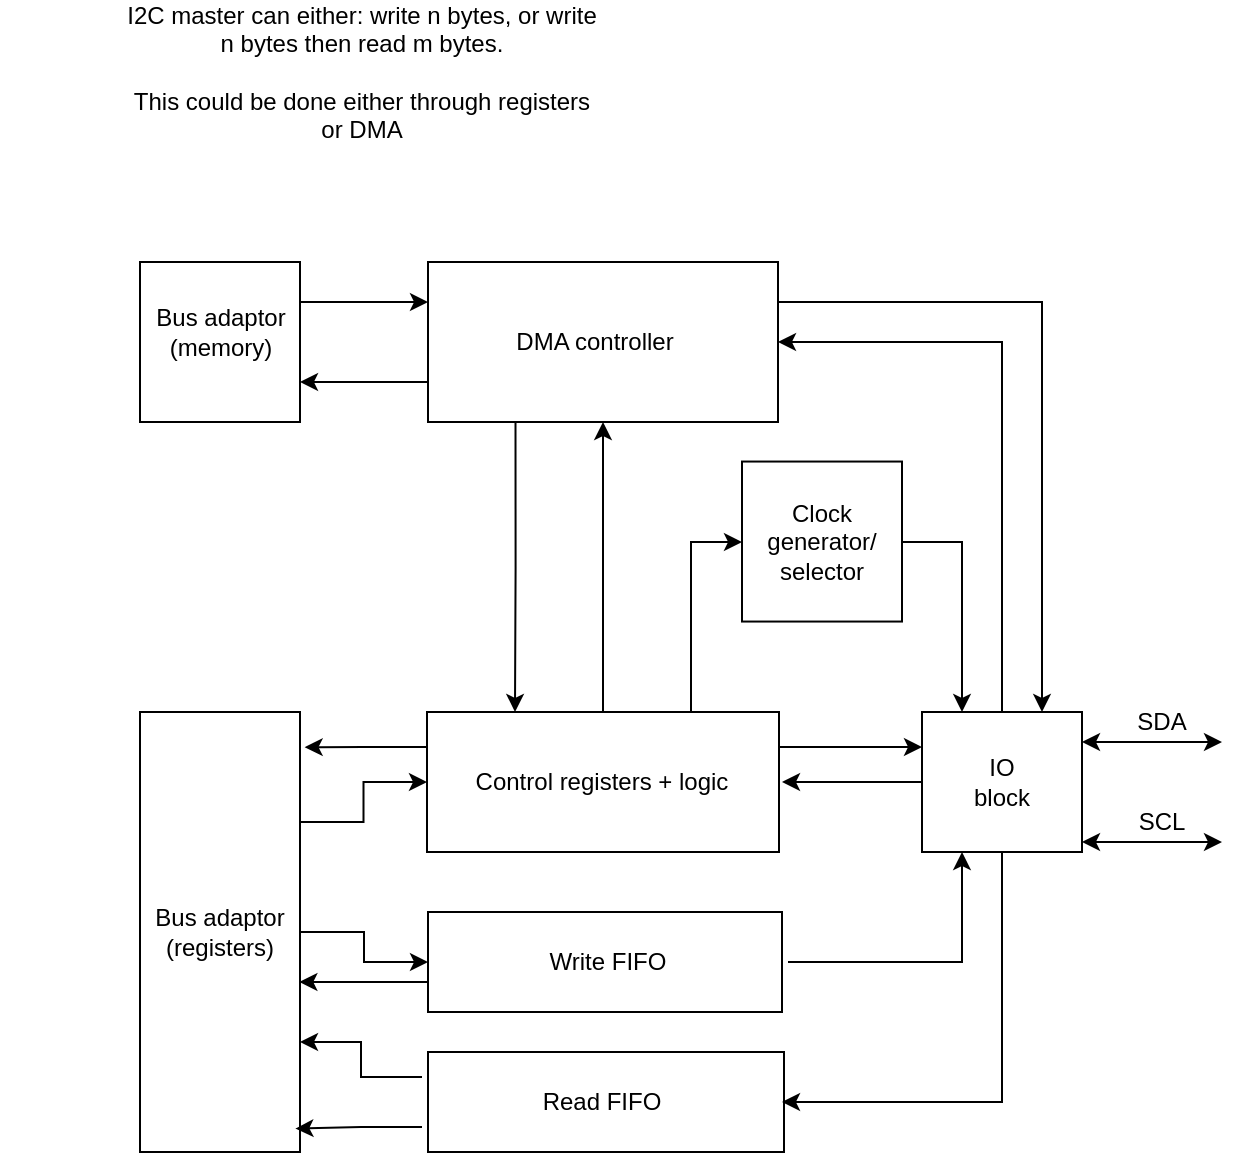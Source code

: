 <mxfile version="11.1.4" type="device"><diagram id="o-Mh_572kR9vFEEVjQkX" name="Page-1"><mxGraphModel dx="768" dy="480" grid="1" gridSize="10" guides="1" tooltips="1" connect="1" arrows="1" fold="1" page="1" pageScale="1" pageWidth="850" pageHeight="1100" math="0" shadow="0"><root><mxCell id="0"/><mxCell id="1" parent="0"/><mxCell id="uivmyhz94ufAJXNERuxA-1" value="I2C master can either: write n bytes, or write n bytes then read m bytes.&lt;br&gt;&lt;br&gt;This could be done either through registers or DMA" style="text;html=1;strokeColor=none;fillColor=none;align=center;verticalAlign=middle;whiteSpace=wrap;rounded=0;" parent="1" vertex="1"><mxGeometry x="150" y="40" width="240" height="70" as="geometry"/></mxCell><mxCell id="uivmyhz94ufAJXNERuxA-7" value="" style="group" parent="1" vertex="1" connectable="0"><mxGeometry x="159" y="170" width="80" height="80" as="geometry"/></mxCell><mxCell id="uivmyhz94ufAJXNERuxA-18" value="" style="group" parent="uivmyhz94ufAJXNERuxA-7" vertex="1" connectable="0"><mxGeometry width="80" height="80" as="geometry"/></mxCell><mxCell id="uivmyhz94ufAJXNERuxA-3" value="" style="whiteSpace=wrap;html=1;aspect=fixed;" parent="uivmyhz94ufAJXNERuxA-18" vertex="1"><mxGeometry width="80" height="80" as="geometry"/></mxCell><mxCell id="uivmyhz94ufAJXNERuxA-4" value="Bus adaptor&lt;br&gt;(memory)" style="text;html=1;resizable=0;autosize=1;align=center;verticalAlign=middle;points=[];fillColor=none;strokeColor=none;rounded=0;" parent="uivmyhz94ufAJXNERuxA-18" vertex="1"><mxGeometry y="20" width="80" height="30" as="geometry"/></mxCell><mxCell id="uivmyhz94ufAJXNERuxA-14" value="" style="rounded=0;whiteSpace=wrap;html=1;" parent="1" vertex="1"><mxGeometry x="303" y="495" width="177" height="50" as="geometry"/></mxCell><mxCell id="uivmyhz94ufAJXNERuxA-15" value="" style="rounded=0;whiteSpace=wrap;html=1;" parent="1" vertex="1"><mxGeometry x="303" y="565" width="178" height="50" as="geometry"/></mxCell><mxCell id="uivmyhz94ufAJXNERuxA-16" value="" style="group" parent="1" vertex="1" connectable="0"><mxGeometry x="89" y="350" width="220" height="260" as="geometry"/></mxCell><mxCell id="uivmyhz94ufAJXNERuxA-2" value="" style="rounded=0;whiteSpace=wrap;html=1;rotation=90;" parent="uivmyhz94ufAJXNERuxA-16" vertex="1"><mxGeometry y="115" width="220" height="80" as="geometry"/></mxCell><mxCell id="uivmyhz94ufAJXNERuxA-8" value="Bus adaptor (registers)" style="text;html=1;strokeColor=none;fillColor=none;align=center;verticalAlign=middle;whiteSpace=wrap;rounded=0;" parent="uivmyhz94ufAJXNERuxA-16" vertex="1"><mxGeometry x="70" y="50" width="80" height="210" as="geometry"/></mxCell><mxCell id="uivmyhz94ufAJXNERuxA-17" value="" style="group" parent="1" vertex="1" connectable="0"><mxGeometry x="303" y="170" width="180" height="80" as="geometry"/></mxCell><mxCell id="uivmyhz94ufAJXNERuxA-10" value="" style="rounded=0;whiteSpace=wrap;html=1;" parent="uivmyhz94ufAJXNERuxA-17" vertex="1"><mxGeometry width="175" height="80" as="geometry"/></mxCell><mxCell id="uivmyhz94ufAJXNERuxA-12" value="DMA controller" style="text;html=1;resizable=0;autosize=1;align=center;verticalAlign=middle;points=[];fillColor=none;strokeColor=none;rounded=0;" parent="uivmyhz94ufAJXNERuxA-17" vertex="1"><mxGeometry x="37.5" y="30" width="90" height="20" as="geometry"/></mxCell><mxCell id="uivmyhz94ufAJXNERuxA-20" value="" style="group" parent="1" vertex="1" connectable="0"><mxGeometry x="300" y="395" width="180" height="70" as="geometry"/></mxCell><mxCell id="uivmyhz94ufAJXNERuxA-13" value="" style="rounded=0;whiteSpace=wrap;html=1;" parent="uivmyhz94ufAJXNERuxA-20" vertex="1"><mxGeometry x="2.5" width="176" height="70" as="geometry"/></mxCell><mxCell id="uivmyhz94ufAJXNERuxA-19" value="Control registers + logic" style="text;html=1;strokeColor=none;fillColor=none;align=center;verticalAlign=middle;whiteSpace=wrap;rounded=0;" parent="uivmyhz94ufAJXNERuxA-20" vertex="1"><mxGeometry y="25" width="180" height="20" as="geometry"/></mxCell><mxCell id="uivmyhz94ufAJXNERuxA-24" value="" style="group" parent="1" vertex="1" connectable="0"><mxGeometry x="550" y="395" width="150" height="70" as="geometry"/></mxCell><mxCell id="uivmyhz94ufAJXNERuxA-21" value="" style="rounded=0;whiteSpace=wrap;html=1;" parent="uivmyhz94ufAJXNERuxA-24" vertex="1"><mxGeometry width="80" height="70" as="geometry"/></mxCell><mxCell id="aSVrWbykD2gIImZTBF1z-2" value="" style="endArrow=classic;startArrow=classic;html=1;" parent="uivmyhz94ufAJXNERuxA-24" edge="1"><mxGeometry width="50" height="50" relative="1" as="geometry"><mxPoint x="80" y="65" as="sourcePoint"/><mxPoint x="150" y="65" as="targetPoint"/></mxGeometry></mxCell><mxCell id="uivmyhz94ufAJXNERuxA-29" value="SCL" style="text;html=1;strokeColor=none;fillColor=none;align=center;verticalAlign=middle;whiteSpace=wrap;rounded=0;" parent="uivmyhz94ufAJXNERuxA-24" vertex="1"><mxGeometry x="100" y="45" width="40" height="20" as="geometry"/></mxCell><mxCell id="uivmyhz94ufAJXNERuxA-27" value="SDA" style="text;html=1;strokeColor=none;fillColor=none;align=center;verticalAlign=middle;whiteSpace=wrap;rounded=0;" parent="uivmyhz94ufAJXNERuxA-24" vertex="1"><mxGeometry x="100" y="-5" width="40" height="20" as="geometry"/></mxCell><mxCell id="3eFd74iLYehYDXjH7TUm-1" value="IO block" style="text;html=1;strokeColor=none;fillColor=none;align=center;verticalAlign=middle;whiteSpace=wrap;rounded=0;" parent="uivmyhz94ufAJXNERuxA-24" vertex="1"><mxGeometry x="20.167" y="25" width="40" height="20" as="geometry"/></mxCell><mxCell id="uivmyhz94ufAJXNERuxA-50" style="edgeStyle=orthogonalEdgeStyle;rounded=0;orthogonalLoop=1;jettySize=auto;html=1;exitX=1;exitY=0.5;exitDx=0;exitDy=0;entryX=0.25;entryY=1;entryDx=0;entryDy=0;" parent="1" source="uivmyhz94ufAJXNERuxA-25" target="uivmyhz94ufAJXNERuxA-21" edge="1"><mxGeometry relative="1" as="geometry"/></mxCell><mxCell id="uivmyhz94ufAJXNERuxA-61" style="edgeStyle=orthogonalEdgeStyle;rounded=0;orthogonalLoop=1;jettySize=auto;html=1;exitX=0;exitY=0.75;exitDx=0;exitDy=0;entryX=0.996;entryY=0.619;entryDx=0;entryDy=0;entryPerimeter=0;" parent="1" source="uivmyhz94ufAJXNERuxA-25" target="uivmyhz94ufAJXNERuxA-8" edge="1"><mxGeometry relative="1" as="geometry"/></mxCell><mxCell id="uivmyhz94ufAJXNERuxA-25" value="Write FIFO" style="text;html=1;strokeColor=none;fillColor=none;align=center;verticalAlign=middle;whiteSpace=wrap;rounded=0;" parent="1" vertex="1"><mxGeometry x="303" y="500" width="180" height="40" as="geometry"/></mxCell><mxCell id="uivmyhz94ufAJXNERuxA-55" style="edgeStyle=orthogonalEdgeStyle;rounded=0;orthogonalLoop=1;jettySize=auto;html=1;exitX=0;exitY=0.25;exitDx=0;exitDy=0;entryX=0.75;entryY=0;entryDx=0;entryDy=0;" parent="1" source="uivmyhz94ufAJXNERuxA-26" target="uivmyhz94ufAJXNERuxA-2" edge="1"><mxGeometry relative="1" as="geometry"/></mxCell><mxCell id="uivmyhz94ufAJXNERuxA-60" style="edgeStyle=orthogonalEdgeStyle;rounded=0;orthogonalLoop=1;jettySize=auto;html=1;exitX=0;exitY=0.75;exitDx=0;exitDy=0;entryX=0.971;entryY=0.968;entryDx=0;entryDy=0;entryPerimeter=0;" parent="1" source="uivmyhz94ufAJXNERuxA-26" target="uivmyhz94ufAJXNERuxA-8" edge="1"><mxGeometry relative="1" as="geometry"/></mxCell><mxCell id="uivmyhz94ufAJXNERuxA-26" value="Read FIFO" style="text;html=1;strokeColor=none;fillColor=none;align=center;verticalAlign=middle;whiteSpace=wrap;rounded=0;" parent="1" vertex="1"><mxGeometry x="300" y="565" width="180" height="50" as="geometry"/></mxCell><mxCell id="uivmyhz94ufAJXNERuxA-34" style="edgeStyle=orthogonalEdgeStyle;rounded=0;orthogonalLoop=1;jettySize=auto;html=1;exitX=1;exitY=0.25;exitDx=0;exitDy=0;entryX=0.75;entryY=0;entryDx=0;entryDy=0;" parent="1" source="uivmyhz94ufAJXNERuxA-10" target="uivmyhz94ufAJXNERuxA-21" edge="1"><mxGeometry relative="1" as="geometry"/></mxCell><mxCell id="uivmyhz94ufAJXNERuxA-36" style="edgeStyle=orthogonalEdgeStyle;rounded=0;orthogonalLoop=1;jettySize=auto;html=1;exitX=1;exitY=0.25;exitDx=0;exitDy=0;entryX=0;entryY=0.25;entryDx=0;entryDy=0;" parent="1" source="uivmyhz94ufAJXNERuxA-3" target="uivmyhz94ufAJXNERuxA-10" edge="1"><mxGeometry relative="1" as="geometry"/></mxCell><mxCell id="uivmyhz94ufAJXNERuxA-41" style="edgeStyle=orthogonalEdgeStyle;rounded=0;orthogonalLoop=1;jettySize=auto;html=1;exitX=1;exitY=0.25;exitDx=0;exitDy=0;entryX=0;entryY=0.25;entryDx=0;entryDy=0;" parent="1" source="uivmyhz94ufAJXNERuxA-13" target="uivmyhz94ufAJXNERuxA-21" edge="1"><mxGeometry relative="1" as="geometry"/></mxCell><mxCell id="uivmyhz94ufAJXNERuxA-43" style="edgeStyle=orthogonalEdgeStyle;rounded=0;orthogonalLoop=1;jettySize=auto;html=1;exitX=0;exitY=0.5;exitDx=0;exitDy=0;entryX=1;entryY=0.5;entryDx=0;entryDy=0;" parent="1" source="uivmyhz94ufAJXNERuxA-21" target="uivmyhz94ufAJXNERuxA-19" edge="1"><mxGeometry relative="1" as="geometry"/></mxCell><mxCell id="uivmyhz94ufAJXNERuxA-44" value="" style="group" parent="1" vertex="1" connectable="0"><mxGeometry x="460" y="269.774" width="80" height="80.226" as="geometry"/></mxCell><mxCell id="uivmyhz94ufAJXNERuxA-37" value="" style="whiteSpace=wrap;html=1;aspect=fixed;" parent="uivmyhz94ufAJXNERuxA-44" vertex="1"><mxGeometry width="80" height="80" as="geometry"/></mxCell><mxCell id="uivmyhz94ufAJXNERuxA-38" value="Clock generator/ selector" style="text;html=1;strokeColor=none;fillColor=none;align=center;verticalAlign=middle;whiteSpace=wrap;rounded=0;" parent="uivmyhz94ufAJXNERuxA-44" vertex="1"><mxGeometry y="0.226" width="80" height="80" as="geometry"/></mxCell><mxCell id="uivmyhz94ufAJXNERuxA-45" style="edgeStyle=orthogonalEdgeStyle;rounded=0;orthogonalLoop=1;jettySize=auto;html=1;exitX=0.5;exitY=0;exitDx=0;exitDy=0;entryX=1;entryY=0.5;entryDx=0;entryDy=0;" parent="1" source="uivmyhz94ufAJXNERuxA-21" target="uivmyhz94ufAJXNERuxA-10" edge="1"><mxGeometry relative="1" as="geometry"/></mxCell><mxCell id="uivmyhz94ufAJXNERuxA-46" style="edgeStyle=orthogonalEdgeStyle;rounded=0;orthogonalLoop=1;jettySize=auto;html=1;exitX=1;exitY=0.5;exitDx=0;exitDy=0;entryX=0.25;entryY=0;entryDx=0;entryDy=0;" parent="1" source="uivmyhz94ufAJXNERuxA-38" target="uivmyhz94ufAJXNERuxA-21" edge="1"><mxGeometry relative="1" as="geometry"/></mxCell><mxCell id="uivmyhz94ufAJXNERuxA-47" style="edgeStyle=orthogonalEdgeStyle;rounded=0;orthogonalLoop=1;jettySize=auto;html=1;exitX=0.75;exitY=0;exitDx=0;exitDy=0;entryX=0;entryY=0.5;entryDx=0;entryDy=0;" parent="1" source="uivmyhz94ufAJXNERuxA-13" target="uivmyhz94ufAJXNERuxA-38" edge="1"><mxGeometry relative="1" as="geometry"/></mxCell><mxCell id="uivmyhz94ufAJXNERuxA-48" style="edgeStyle=orthogonalEdgeStyle;rounded=0;orthogonalLoop=1;jettySize=auto;html=1;exitX=0.5;exitY=0;exitDx=0;exitDy=0;entryX=0.5;entryY=1;entryDx=0;entryDy=0;" parent="1" source="uivmyhz94ufAJXNERuxA-13" target="uivmyhz94ufAJXNERuxA-10" edge="1"><mxGeometry relative="1" as="geometry"/></mxCell><mxCell id="uivmyhz94ufAJXNERuxA-49" style="edgeStyle=orthogonalEdgeStyle;rounded=0;orthogonalLoop=1;jettySize=auto;html=1;exitX=0.25;exitY=1;exitDx=0;exitDy=0;entryX=0.25;entryY=0;entryDx=0;entryDy=0;" parent="1" source="uivmyhz94ufAJXNERuxA-10" target="uivmyhz94ufAJXNERuxA-13" edge="1"><mxGeometry relative="1" as="geometry"/></mxCell><mxCell id="uivmyhz94ufAJXNERuxA-51" style="edgeStyle=orthogonalEdgeStyle;rounded=0;orthogonalLoop=1;jettySize=auto;html=1;exitX=0.5;exitY=1;exitDx=0;exitDy=0;entryX=1;entryY=0.5;entryDx=0;entryDy=0;" parent="1" source="uivmyhz94ufAJXNERuxA-21" target="uivmyhz94ufAJXNERuxA-26" edge="1"><mxGeometry relative="1" as="geometry"/></mxCell><mxCell id="uivmyhz94ufAJXNERuxA-54" style="edgeStyle=orthogonalEdgeStyle;rounded=0;orthogonalLoop=1;jettySize=auto;html=1;exitX=0.5;exitY=0;exitDx=0;exitDy=0;entryX=0;entryY=0.5;entryDx=0;entryDy=0;" parent="1" source="uivmyhz94ufAJXNERuxA-2" target="uivmyhz94ufAJXNERuxA-25" edge="1"><mxGeometry relative="1" as="geometry"/></mxCell><mxCell id="uivmyhz94ufAJXNERuxA-56" style="edgeStyle=orthogonalEdgeStyle;rounded=0;orthogonalLoop=1;jettySize=auto;html=1;exitX=0.25;exitY=0;exitDx=0;exitDy=0;entryX=0;entryY=0.5;entryDx=0;entryDy=0;" parent="1" source="uivmyhz94ufAJXNERuxA-2" target="uivmyhz94ufAJXNERuxA-13" edge="1"><mxGeometry relative="1" as="geometry"/></mxCell><mxCell id="uivmyhz94ufAJXNERuxA-63" style="edgeStyle=orthogonalEdgeStyle;rounded=0;orthogonalLoop=1;jettySize=auto;html=1;exitX=0;exitY=0.25;exitDx=0;exitDy=0;entryX=1.029;entryY=0.06;entryDx=0;entryDy=0;entryPerimeter=0;" parent="1" source="uivmyhz94ufAJXNERuxA-13" target="uivmyhz94ufAJXNERuxA-8" edge="1"><mxGeometry relative="1" as="geometry"/></mxCell><mxCell id="aSVrWbykD2gIImZTBF1z-1" value="" style="endArrow=classic;startArrow=classic;html=1;" parent="1" edge="1"><mxGeometry width="50" height="50" relative="1" as="geometry"><mxPoint x="630" y="410" as="sourcePoint"/><mxPoint x="700" y="410" as="targetPoint"/></mxGeometry></mxCell><mxCell id="LiEoQeYwrRLUu7YMD_Gn-1" style="edgeStyle=orthogonalEdgeStyle;rounded=0;orthogonalLoop=1;jettySize=auto;html=1;exitX=0;exitY=0.75;exitDx=0;exitDy=0;entryX=1;entryY=0.75;entryDx=0;entryDy=0;" edge="1" parent="1" source="uivmyhz94ufAJXNERuxA-10" target="uivmyhz94ufAJXNERuxA-3"><mxGeometry relative="1" as="geometry"/></mxCell></root></mxGraphModel></diagram></mxfile>